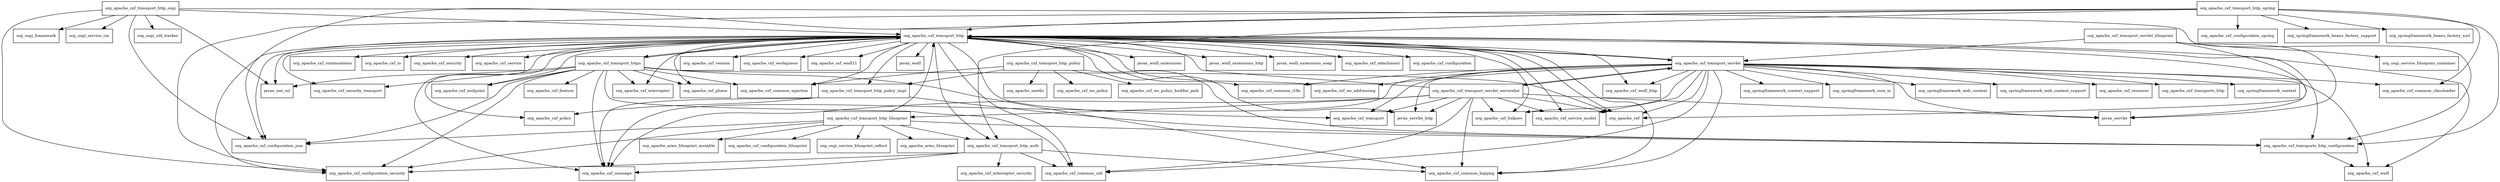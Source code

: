 digraph cxf_rt_transports_http_2_7_11_redhat_3_package_dependencies {
  node [shape = box, fontsize=10.0];
  org_apache_cxf_transport_http -> javax_net_ssl;
  org_apache_cxf_transport_http -> javax_servlet;
  org_apache_cxf_transport_http -> javax_servlet_http;
  org_apache_cxf_transport_http -> javax_wsdl;
  org_apache_cxf_transport_http -> javax_wsdl_extensions;
  org_apache_cxf_transport_http -> javax_wsdl_extensions_http;
  org_apache_cxf_transport_http -> javax_wsdl_extensions_soap;
  org_apache_cxf_transport_http -> org_apache_cxf;
  org_apache_cxf_transport_http -> org_apache_cxf_attachment;
  org_apache_cxf_transport_http -> org_apache_cxf_common_i18n;
  org_apache_cxf_transport_http -> org_apache_cxf_common_injection;
  org_apache_cxf_transport_http -> org_apache_cxf_common_logging;
  org_apache_cxf_transport_http -> org_apache_cxf_common_util;
  org_apache_cxf_transport_http -> org_apache_cxf_configuration;
  org_apache_cxf_transport_http -> org_apache_cxf_configuration_jsse;
  org_apache_cxf_transport_http -> org_apache_cxf_configuration_security;
  org_apache_cxf_transport_http -> org_apache_cxf_continuations;
  org_apache_cxf_transport_http -> org_apache_cxf_endpoint;
  org_apache_cxf_transport_http -> org_apache_cxf_helpers;
  org_apache_cxf_transport_http -> org_apache_cxf_interceptor;
  org_apache_cxf_transport_http -> org_apache_cxf_io;
  org_apache_cxf_transport_http -> org_apache_cxf_message;
  org_apache_cxf_transport_http -> org_apache_cxf_phase;
  org_apache_cxf_transport_http -> org_apache_cxf_policy;
  org_apache_cxf_transport_http -> org_apache_cxf_security;
  org_apache_cxf_transport_http -> org_apache_cxf_security_transport;
  org_apache_cxf_transport_http -> org_apache_cxf_service;
  org_apache_cxf_transport_http -> org_apache_cxf_service_model;
  org_apache_cxf_transport_http -> org_apache_cxf_transport;
  org_apache_cxf_transport_http -> org_apache_cxf_transport_http_auth;
  org_apache_cxf_transport_http -> org_apache_cxf_transport_http_policy_impl;
  org_apache_cxf_transport_http -> org_apache_cxf_transport_https;
  org_apache_cxf_transport_http -> org_apache_cxf_transport_servlet;
  org_apache_cxf_transport_http -> org_apache_cxf_transports_http_configuration;
  org_apache_cxf_transport_http -> org_apache_cxf_version;
  org_apache_cxf_transport_http -> org_apache_cxf_workqueue;
  org_apache_cxf_transport_http -> org_apache_cxf_ws_addressing;
  org_apache_cxf_transport_http -> org_apache_cxf_wsdl;
  org_apache_cxf_transport_http -> org_apache_cxf_wsdl_http;
  org_apache_cxf_transport_http -> org_apache_cxf_wsdl11;
  org_apache_cxf_transport_http_auth -> org_apache_cxf_common_logging;
  org_apache_cxf_transport_http_auth -> org_apache_cxf_common_util;
  org_apache_cxf_transport_http_auth -> org_apache_cxf_configuration_security;
  org_apache_cxf_transport_http_auth -> org_apache_cxf_interceptor_security;
  org_apache_cxf_transport_http_auth -> org_apache_cxf_message;
  org_apache_cxf_transport_http_blueprint -> org_apache_aries_blueprint;
  org_apache_cxf_transport_http_blueprint -> org_apache_aries_blueprint_mutable;
  org_apache_cxf_transport_http_blueprint -> org_apache_cxf_configuration_blueprint;
  org_apache_cxf_transport_http_blueprint -> org_apache_cxf_configuration_jsse;
  org_apache_cxf_transport_http_blueprint -> org_apache_cxf_configuration_security;
  org_apache_cxf_transport_http_blueprint -> org_apache_cxf_transport_http;
  org_apache_cxf_transport_http_blueprint -> org_apache_cxf_transport_http_auth;
  org_apache_cxf_transport_http_blueprint -> org_apache_cxf_transports_http_configuration;
  org_apache_cxf_transport_http_blueprint -> org_osgi_service_blueprint_reflect;
  org_apache_cxf_transport_http_osgi -> javax_net_ssl;
  org_apache_cxf_transport_http_osgi -> org_apache_cxf_configuration_jsse;
  org_apache_cxf_transport_http_osgi -> org_apache_cxf_configuration_security;
  org_apache_cxf_transport_http_osgi -> org_apache_cxf_transport_http;
  org_apache_cxf_transport_http_osgi -> org_apache_cxf_transports_http_configuration;
  org_apache_cxf_transport_http_osgi -> org_osgi_framework;
  org_apache_cxf_transport_http_osgi -> org_osgi_service_cm;
  org_apache_cxf_transport_http_osgi -> org_osgi_util_tracker;
  org_apache_cxf_transport_http_policy -> org_apache_cxf_common_injection;
  org_apache_cxf_transport_http_policy -> org_apache_cxf_transport_http_policy_impl;
  org_apache_cxf_transport_http_policy -> org_apache_cxf_transports_http_configuration;
  org_apache_cxf_transport_http_policy -> org_apache_cxf_ws_policy;
  org_apache_cxf_transport_http_policy -> org_apache_cxf_ws_policy_builder_jaxb;
  org_apache_cxf_transport_http_policy -> org_apache_neethi;
  org_apache_cxf_transport_http_policy_impl -> org_apache_cxf_message;
  org_apache_cxf_transport_http_policy_impl -> org_apache_cxf_policy;
  org_apache_cxf_transport_http_policy_impl -> org_apache_cxf_transports_http_configuration;
  org_apache_cxf_transport_http_spring -> org_apache_cxf_common_classloader;
  org_apache_cxf_transport_http_spring -> org_apache_cxf_configuration_jsse;
  org_apache_cxf_transport_http_spring -> org_apache_cxf_configuration_security;
  org_apache_cxf_transport_http_spring -> org_apache_cxf_configuration_spring;
  org_apache_cxf_transport_http_spring -> org_apache_cxf_transport_http;
  org_apache_cxf_transport_http_spring -> org_apache_cxf_transport_http_auth;
  org_apache_cxf_transport_http_spring -> org_apache_cxf_transports_http_configuration;
  org_apache_cxf_transport_http_spring -> org_springframework_beans_factory_support;
  org_apache_cxf_transport_http_spring -> org_springframework_beans_factory_xml;
  org_apache_cxf_transport_https -> javax_net_ssl;
  org_apache_cxf_transport_https -> org_apache_cxf;
  org_apache_cxf_transport_https -> org_apache_cxf_common_injection;
  org_apache_cxf_transport_https -> org_apache_cxf_common_logging;
  org_apache_cxf_transport_https -> org_apache_cxf_common_util;
  org_apache_cxf_transport_https -> org_apache_cxf_configuration_jsse;
  org_apache_cxf_transport_https -> org_apache_cxf_configuration_security;
  org_apache_cxf_transport_https -> org_apache_cxf_endpoint;
  org_apache_cxf_transport_https -> org_apache_cxf_feature;
  org_apache_cxf_transport_https -> org_apache_cxf_interceptor;
  org_apache_cxf_transport_https -> org_apache_cxf_message;
  org_apache_cxf_transport_https -> org_apache_cxf_phase;
  org_apache_cxf_transport_https -> org_apache_cxf_security_transport;
  org_apache_cxf_transport_https -> org_apache_cxf_transport_http;
  org_apache_cxf_transport_servlet -> javax_servlet;
  org_apache_cxf_transport_servlet -> javax_servlet_http;
  org_apache_cxf_transport_servlet -> org_apache_cxf;
  org_apache_cxf_transport_servlet -> org_apache_cxf_common_classloader;
  org_apache_cxf_transport_servlet -> org_apache_cxf_common_i18n;
  org_apache_cxf_transport_servlet -> org_apache_cxf_common_logging;
  org_apache_cxf_transport_servlet -> org_apache_cxf_common_util;
  org_apache_cxf_transport_servlet -> org_apache_cxf_helpers;
  org_apache_cxf_transport_servlet -> org_apache_cxf_message;
  org_apache_cxf_transport_servlet -> org_apache_cxf_resource;
  org_apache_cxf_transport_servlet -> org_apache_cxf_service_model;
  org_apache_cxf_transport_servlet -> org_apache_cxf_transport;
  org_apache_cxf_transport_servlet -> org_apache_cxf_transport_http;
  org_apache_cxf_transport_servlet -> org_apache_cxf_transport_servlet_servicelist;
  org_apache_cxf_transport_servlet -> org_apache_cxf_transports_http;
  org_apache_cxf_transport_servlet -> org_apache_cxf_ws_addressing;
  org_apache_cxf_transport_servlet -> org_apache_cxf_wsdl;
  org_apache_cxf_transport_servlet -> org_apache_cxf_wsdl_http;
  org_apache_cxf_transport_servlet -> org_springframework_context;
  org_apache_cxf_transport_servlet -> org_springframework_context_support;
  org_apache_cxf_transport_servlet -> org_springframework_core_io;
  org_apache_cxf_transport_servlet -> org_springframework_web_context;
  org_apache_cxf_transport_servlet -> org_springframework_web_context_support;
  org_apache_cxf_transport_servlet_blueprint -> javax_servlet;
  org_apache_cxf_transport_servlet_blueprint -> org_apache_cxf;
  org_apache_cxf_transport_servlet_blueprint -> org_apache_cxf_transport_servlet;
  org_apache_cxf_transport_servlet_blueprint -> org_osgi_service_blueprint_container;
  org_apache_cxf_transport_servlet_servicelist -> javax_servlet;
  org_apache_cxf_transport_servlet_servicelist -> javax_servlet_http;
  org_apache_cxf_transport_servlet_servicelist -> org_apache_cxf;
  org_apache_cxf_transport_servlet_servicelist -> org_apache_cxf_common_logging;
  org_apache_cxf_transport_servlet_servicelist -> org_apache_cxf_common_util;
  org_apache_cxf_transport_servlet_servicelist -> org_apache_cxf_helpers;
  org_apache_cxf_transport_servlet_servicelist -> org_apache_cxf_message;
  org_apache_cxf_transport_servlet_servicelist -> org_apache_cxf_service_model;
  org_apache_cxf_transport_servlet_servicelist -> org_apache_cxf_transport;
  org_apache_cxf_transport_servlet_servicelist -> org_apache_cxf_transport_http;
  org_apache_cxf_transport_servlet_servicelist -> org_apache_cxf_transport_http_blueprint;
  org_apache_cxf_transport_servlet_servicelist -> org_apache_cxf_transport_servlet;
  org_apache_cxf_transports_http_configuration -> org_apache_cxf_wsdl;
}
